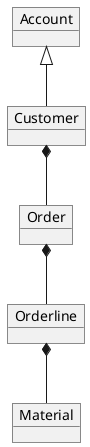 @startuml
'https://plantuml.com/class-diagram

object Account
object Order
object Material
object Orderline
object Customer

Account <|-- Customer
Order *-- Orderline
Orderline *-- Material
Customer *-- Order

@enduml